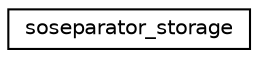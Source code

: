 digraph "Graphical Class Hierarchy"
{
 // LATEX_PDF_SIZE
  edge [fontname="Helvetica",fontsize="10",labelfontname="Helvetica",labelfontsize="10"];
  node [fontname="Helvetica",fontsize="10",shape=record];
  rankdir="LR";
  Node0 [label="soseparator_storage",height=0.2,width=0.4,color="black", fillcolor="white", style="filled",URL="$structsoseparator__storage.html",tooltip=" "];
}
